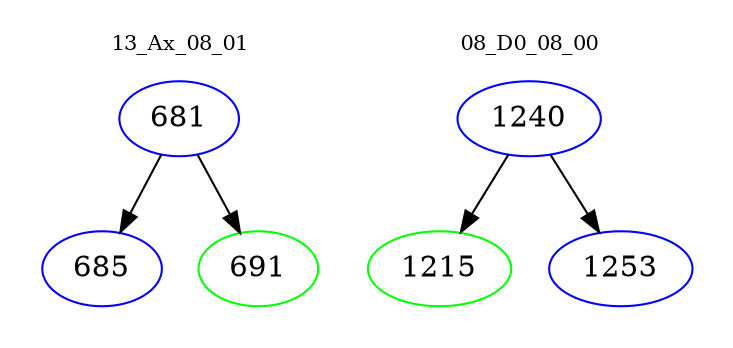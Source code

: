 digraph{
subgraph cluster_0 {
color = white
label = "13_Ax_08_01";
fontsize=10;
T0_681 [label="681", color="blue"]
T0_681 -> T0_685 [color="black"]
T0_685 [label="685", color="blue"]
T0_681 -> T0_691 [color="black"]
T0_691 [label="691", color="green"]
}
subgraph cluster_1 {
color = white
label = "08_D0_08_00";
fontsize=10;
T1_1240 [label="1240", color="blue"]
T1_1240 -> T1_1215 [color="black"]
T1_1215 [label="1215", color="green"]
T1_1240 -> T1_1253 [color="black"]
T1_1253 [label="1253", color="blue"]
}
}
